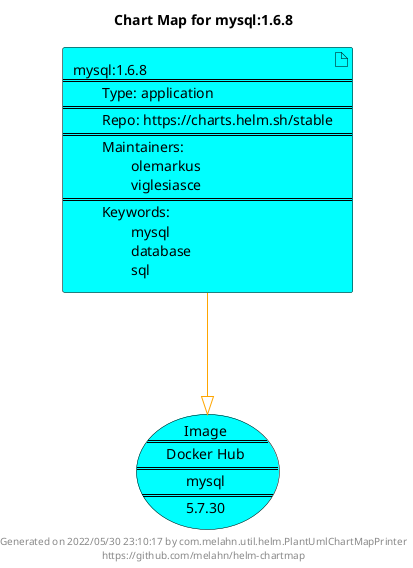 @startuml
skinparam linetype ortho
skinparam backgroundColor white
skinparam usecaseBorderColor black
skinparam usecaseArrowColor LightSlateGray
skinparam artifactBorderColor black
skinparam artifactArrowColor LightSlateGray

title Chart Map for mysql:1.6.8

'There is one referenced Helm Chart
artifact "mysql:1.6.8\n====\n\tType: application\n====\n\tRepo: https://charts.helm.sh/stable\n====\n\tMaintainers: \n\t\tolemarkus\n\t\tviglesiasce\n====\n\tKeywords: \n\t\tmysql\n\t\tdatabase\n\t\tsql" as mysql_1_6_8 #Aqua

'There is one referenced Docker Image
usecase "Image\n====\nDocker Hub\n====\nmysql\n====\n5.7.30" as mysql_5_7_30 #Aqua

'Chart Dependencies
mysql_1_6_8--[#orange]-|>mysql_5_7_30

center footer Generated on 2022/05/30 23:10:17 by com.melahn.util.helm.PlantUmlChartMapPrinter\nhttps://github.com/melahn/helm-chartmap
@enduml
